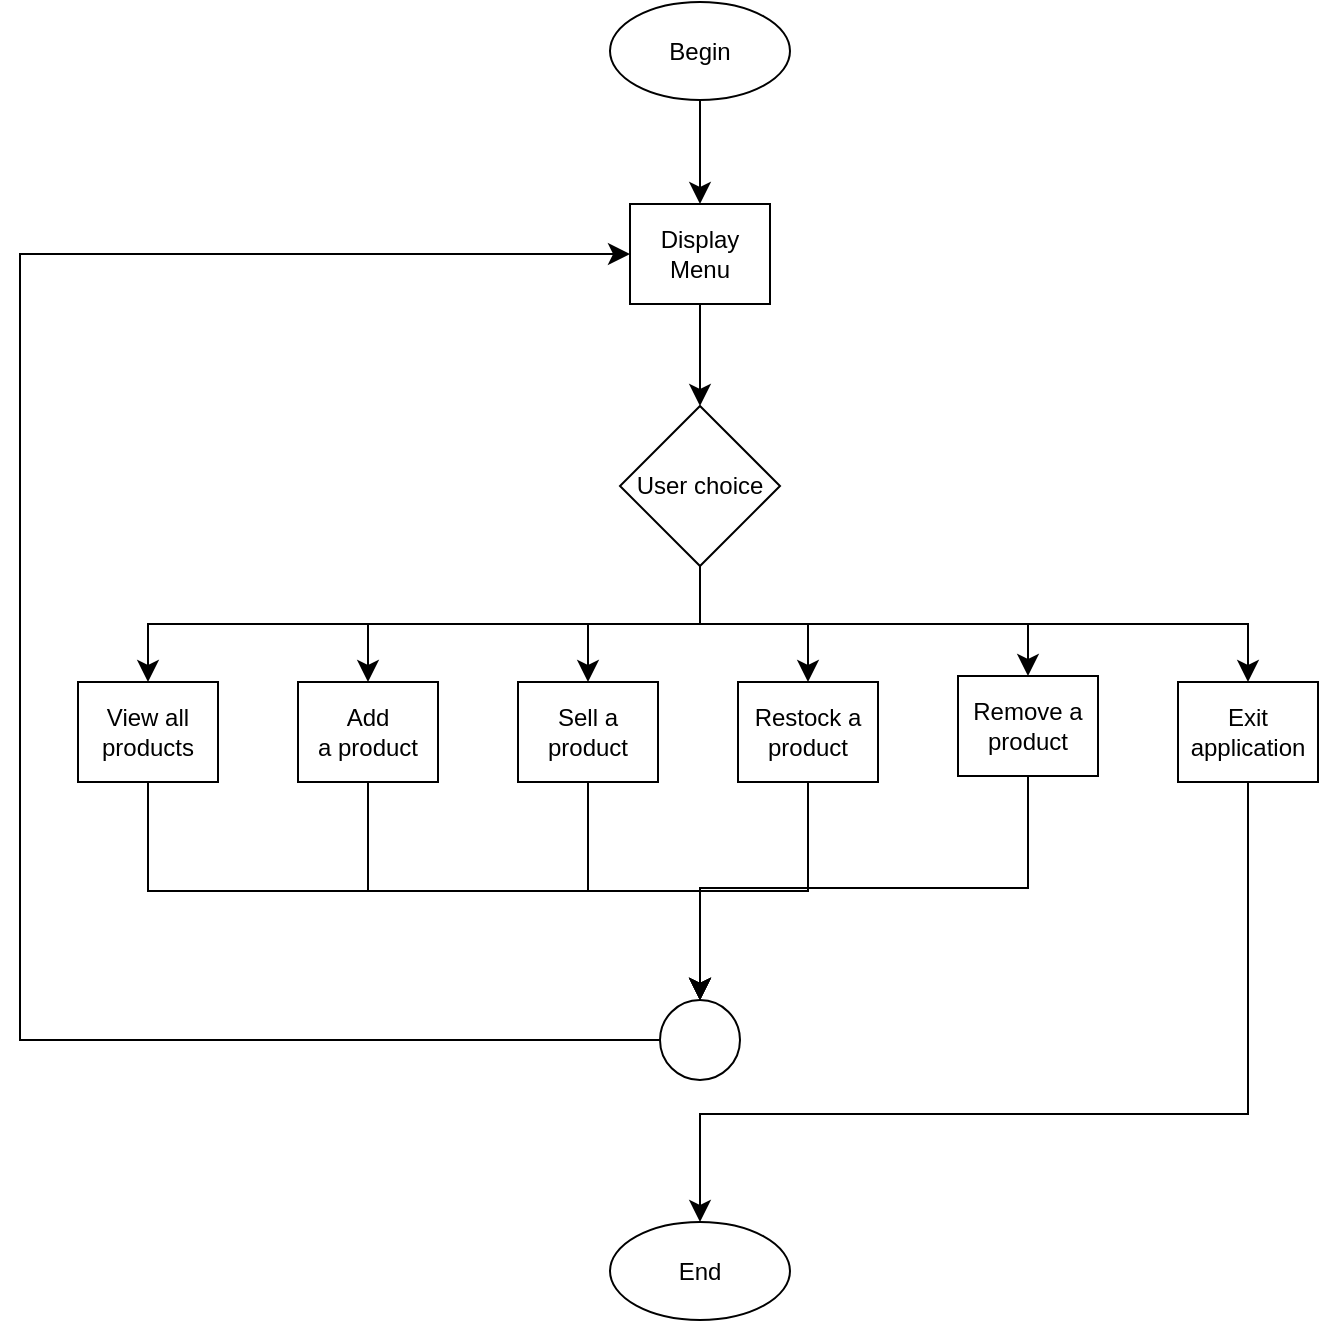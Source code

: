 <mxfile version="26.2.12">
  <diagram name="Page-1" id="Eb1vPwtf1Vk5tp4lJQ05">
    <mxGraphModel dx="988" dy="1111" grid="0" gridSize="10" guides="1" tooltips="1" connect="1" arrows="1" fold="1" page="0" pageScale="1" pageWidth="850" pageHeight="1100" math="0" shadow="0">
      <root>
        <mxCell id="0" />
        <mxCell id="1" parent="0" />
        <mxCell id="TeRUdmEj1hgBENlIjTRt-3" style="edgeStyle=none;curved=1;rounded=0;orthogonalLoop=1;jettySize=auto;html=1;entryX=0.5;entryY=0;entryDx=0;entryDy=0;fontSize=12;startSize=8;endSize=8;" edge="1" parent="1" source="TeRUdmEj1hgBENlIjTRt-1" target="TeRUdmEj1hgBENlIjTRt-2">
          <mxGeometry relative="1" as="geometry" />
        </mxCell>
        <mxCell id="TeRUdmEj1hgBENlIjTRt-1" value="Begin" style="ellipse;whiteSpace=wrap;html=1;" vertex="1" parent="1">
          <mxGeometry x="157" y="-140" width="90" height="49" as="geometry" />
        </mxCell>
        <mxCell id="TeRUdmEj1hgBENlIjTRt-5" style="edgeStyle=none;curved=1;rounded=0;orthogonalLoop=1;jettySize=auto;html=1;entryX=0.5;entryY=0;entryDx=0;entryDy=0;fontSize=12;startSize=8;endSize=8;" edge="1" parent="1" source="TeRUdmEj1hgBENlIjTRt-2" target="TeRUdmEj1hgBENlIjTRt-4">
          <mxGeometry relative="1" as="geometry" />
        </mxCell>
        <mxCell id="TeRUdmEj1hgBENlIjTRt-2" value="Display Menu" style="rounded=0;whiteSpace=wrap;html=1;" vertex="1" parent="1">
          <mxGeometry x="167" y="-39" width="70" height="50" as="geometry" />
        </mxCell>
        <mxCell id="TeRUdmEj1hgBENlIjTRt-17" style="edgeStyle=orthogonalEdgeStyle;rounded=0;orthogonalLoop=1;jettySize=auto;html=1;entryX=0.5;entryY=0;entryDx=0;entryDy=0;fontSize=12;startSize=8;endSize=8;exitX=0.5;exitY=1;exitDx=0;exitDy=0;" edge="1" parent="1" source="TeRUdmEj1hgBENlIjTRt-4" target="TeRUdmEj1hgBENlIjTRt-10">
          <mxGeometry relative="1" as="geometry" />
        </mxCell>
        <mxCell id="TeRUdmEj1hgBENlIjTRt-18" style="edgeStyle=orthogonalEdgeStyle;rounded=0;orthogonalLoop=1;jettySize=auto;html=1;entryX=0.5;entryY=0;entryDx=0;entryDy=0;fontSize=12;startSize=8;endSize=8;exitX=0.5;exitY=1;exitDx=0;exitDy=0;" edge="1" parent="1" source="TeRUdmEj1hgBENlIjTRt-4" target="TeRUdmEj1hgBENlIjTRt-7">
          <mxGeometry relative="1" as="geometry" />
        </mxCell>
        <mxCell id="TeRUdmEj1hgBENlIjTRt-20" style="edgeStyle=orthogonalEdgeStyle;rounded=0;orthogonalLoop=1;jettySize=auto;html=1;entryX=0.5;entryY=0;entryDx=0;entryDy=0;fontSize=12;startSize=8;endSize=8;" edge="1" parent="1" source="TeRUdmEj1hgBENlIjTRt-4" target="TeRUdmEj1hgBENlIjTRt-8">
          <mxGeometry relative="1" as="geometry" />
        </mxCell>
        <mxCell id="TeRUdmEj1hgBENlIjTRt-21" style="edgeStyle=orthogonalEdgeStyle;rounded=0;orthogonalLoop=1;jettySize=auto;html=1;entryX=0.5;entryY=0;entryDx=0;entryDy=0;fontSize=12;startSize=8;endSize=8;exitX=0.5;exitY=1;exitDx=0;exitDy=0;" edge="1" parent="1" source="TeRUdmEj1hgBENlIjTRt-4" target="TeRUdmEj1hgBENlIjTRt-9">
          <mxGeometry relative="1" as="geometry">
            <Array as="points">
              <mxPoint x="202" y="171" />
              <mxPoint x="256" y="171" />
            </Array>
          </mxGeometry>
        </mxCell>
        <mxCell id="TeRUdmEj1hgBENlIjTRt-22" style="edgeStyle=orthogonalEdgeStyle;rounded=0;orthogonalLoop=1;jettySize=auto;html=1;entryX=0.5;entryY=0;entryDx=0;entryDy=0;fontSize=12;startSize=8;endSize=8;exitX=0.5;exitY=1;exitDx=0;exitDy=0;" edge="1" parent="1" source="TeRUdmEj1hgBENlIjTRt-4" target="TeRUdmEj1hgBENlIjTRt-11">
          <mxGeometry relative="1" as="geometry">
            <Array as="points">
              <mxPoint x="202" y="171" />
              <mxPoint x="366" y="171" />
            </Array>
          </mxGeometry>
        </mxCell>
        <mxCell id="TeRUdmEj1hgBENlIjTRt-23" style="edgeStyle=orthogonalEdgeStyle;rounded=0;orthogonalLoop=1;jettySize=auto;html=1;entryX=0.5;entryY=0;entryDx=0;entryDy=0;fontSize=12;startSize=8;endSize=8;exitX=0.5;exitY=1;exitDx=0;exitDy=0;" edge="1" parent="1" source="TeRUdmEj1hgBENlIjTRt-4" target="TeRUdmEj1hgBENlIjTRt-12">
          <mxGeometry relative="1" as="geometry">
            <Array as="points">
              <mxPoint x="202" y="171" />
              <mxPoint x="476" y="171" />
            </Array>
          </mxGeometry>
        </mxCell>
        <mxCell id="TeRUdmEj1hgBENlIjTRt-4" value="User choice" style="rhombus;whiteSpace=wrap;html=1;" vertex="1" parent="1">
          <mxGeometry x="162" y="62" width="80" height="80" as="geometry" />
        </mxCell>
        <mxCell id="TeRUdmEj1hgBENlIjTRt-26" style="edgeStyle=orthogonalEdgeStyle;rounded=0;orthogonalLoop=1;jettySize=auto;html=1;entryX=0.5;entryY=0;entryDx=0;entryDy=0;fontSize=12;startSize=8;endSize=8;exitX=0.5;exitY=1;exitDx=0;exitDy=0;" edge="1" parent="1" source="TeRUdmEj1hgBENlIjTRt-7" target="TeRUdmEj1hgBENlIjTRt-16">
          <mxGeometry relative="1" as="geometry" />
        </mxCell>
        <mxCell id="TeRUdmEj1hgBENlIjTRt-7" value="Add a&amp;nbsp;&lt;span style=&quot;background-color: transparent; color: light-dark(rgb(0, 0, 0), rgb(255, 255, 255));&quot;&gt;product&lt;/span&gt;" style="rounded=0;whiteSpace=wrap;html=1;" vertex="1" parent="1">
          <mxGeometry x="1" y="200" width="70" height="50" as="geometry" />
        </mxCell>
        <mxCell id="TeRUdmEj1hgBENlIjTRt-27" style="edgeStyle=orthogonalEdgeStyle;rounded=0;orthogonalLoop=1;jettySize=auto;html=1;entryX=0.5;entryY=0;entryDx=0;entryDy=0;fontSize=12;startSize=8;endSize=8;exitX=0.5;exitY=1;exitDx=0;exitDy=0;" edge="1" parent="1" source="TeRUdmEj1hgBENlIjTRt-8" target="TeRUdmEj1hgBENlIjTRt-16">
          <mxGeometry relative="1" as="geometry" />
        </mxCell>
        <mxCell id="TeRUdmEj1hgBENlIjTRt-8" value="Sell a product" style="rounded=0;whiteSpace=wrap;html=1;" vertex="1" parent="1">
          <mxGeometry x="111" y="200" width="70" height="50" as="geometry" />
        </mxCell>
        <mxCell id="TeRUdmEj1hgBENlIjTRt-28" style="edgeStyle=orthogonalEdgeStyle;rounded=0;orthogonalLoop=1;jettySize=auto;html=1;entryX=0.5;entryY=0;entryDx=0;entryDy=0;fontSize=12;startSize=8;endSize=8;exitX=0.5;exitY=1;exitDx=0;exitDy=0;" edge="1" parent="1" source="TeRUdmEj1hgBENlIjTRt-9" target="TeRUdmEj1hgBENlIjTRt-16">
          <mxGeometry relative="1" as="geometry" />
        </mxCell>
        <mxCell id="TeRUdmEj1hgBENlIjTRt-9" value="Restock a product" style="rounded=0;whiteSpace=wrap;html=1;" vertex="1" parent="1">
          <mxGeometry x="221" y="200" width="70" height="50" as="geometry" />
        </mxCell>
        <mxCell id="TeRUdmEj1hgBENlIjTRt-25" style="edgeStyle=orthogonalEdgeStyle;rounded=0;orthogonalLoop=1;jettySize=auto;html=1;entryX=0.5;entryY=0;entryDx=0;entryDy=0;fontSize=12;startSize=8;endSize=8;exitX=0.5;exitY=1;exitDx=0;exitDy=0;" edge="1" parent="1" source="TeRUdmEj1hgBENlIjTRt-10" target="TeRUdmEj1hgBENlIjTRt-16">
          <mxGeometry relative="1" as="geometry" />
        </mxCell>
        <mxCell id="TeRUdmEj1hgBENlIjTRt-10" value="View all products" style="rounded=0;whiteSpace=wrap;html=1;" vertex="1" parent="1">
          <mxGeometry x="-109" y="200" width="70" height="50" as="geometry" />
        </mxCell>
        <mxCell id="TeRUdmEj1hgBENlIjTRt-29" style="edgeStyle=orthogonalEdgeStyle;rounded=0;orthogonalLoop=1;jettySize=auto;html=1;entryX=0.5;entryY=0;entryDx=0;entryDy=0;fontSize=12;startSize=8;endSize=8;exitX=0.5;exitY=1;exitDx=0;exitDy=0;" edge="1" parent="1" source="TeRUdmEj1hgBENlIjTRt-11" target="TeRUdmEj1hgBENlIjTRt-16">
          <mxGeometry relative="1" as="geometry" />
        </mxCell>
        <mxCell id="TeRUdmEj1hgBENlIjTRt-11" value="Remove a product" style="rounded=0;whiteSpace=wrap;html=1;" vertex="1" parent="1">
          <mxGeometry x="331" y="197" width="70" height="50" as="geometry" />
        </mxCell>
        <mxCell id="TeRUdmEj1hgBENlIjTRt-24" style="edgeStyle=orthogonalEdgeStyle;rounded=0;orthogonalLoop=1;jettySize=auto;html=1;entryX=0.5;entryY=0;entryDx=0;entryDy=0;fontSize=12;startSize=8;endSize=8;exitX=0.5;exitY=1;exitDx=0;exitDy=0;" edge="1" parent="1" source="TeRUdmEj1hgBENlIjTRt-12" target="TeRUdmEj1hgBENlIjTRt-13">
          <mxGeometry relative="1" as="geometry">
            <Array as="points">
              <mxPoint x="476" y="416" />
              <mxPoint x="202" y="416" />
            </Array>
          </mxGeometry>
        </mxCell>
        <mxCell id="TeRUdmEj1hgBENlIjTRt-12" value="Exit application" style="rounded=0;whiteSpace=wrap;html=1;" vertex="1" parent="1">
          <mxGeometry x="441" y="200" width="70" height="50" as="geometry" />
        </mxCell>
        <mxCell id="TeRUdmEj1hgBENlIjTRt-13" value="End" style="ellipse;whiteSpace=wrap;html=1;" vertex="1" parent="1">
          <mxGeometry x="157" y="470" width="90" height="49" as="geometry" />
        </mxCell>
        <mxCell id="TeRUdmEj1hgBENlIjTRt-30" style="edgeStyle=orthogonalEdgeStyle;rounded=0;orthogonalLoop=1;jettySize=auto;html=1;entryX=0;entryY=0.5;entryDx=0;entryDy=0;fontSize=12;startSize=8;endSize=8;exitX=0;exitY=0.5;exitDx=0;exitDy=0;" edge="1" parent="1" source="TeRUdmEj1hgBENlIjTRt-16" target="TeRUdmEj1hgBENlIjTRt-2">
          <mxGeometry relative="1" as="geometry">
            <Array as="points">
              <mxPoint x="-138" y="379" />
              <mxPoint x="-138" y="-14" />
            </Array>
          </mxGeometry>
        </mxCell>
        <mxCell id="TeRUdmEj1hgBENlIjTRt-16" value="" style="ellipse;whiteSpace=wrap;html=1;aspect=fixed;" vertex="1" parent="1">
          <mxGeometry x="182" y="359" width="40" height="40" as="geometry" />
        </mxCell>
      </root>
    </mxGraphModel>
  </diagram>
</mxfile>
